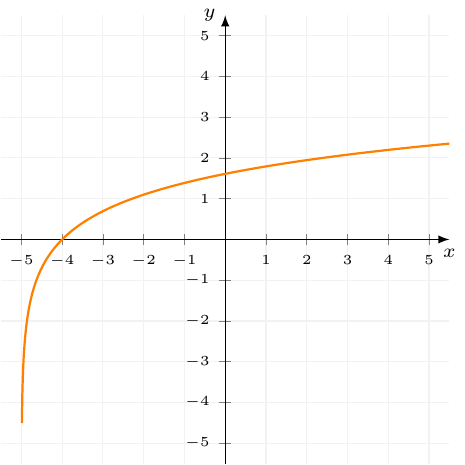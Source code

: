 \documentclass[crop]{standalone}
\usepackage[dvipsnames]{xcolor}
\usepackage{tikz}
\usepackage{pgfplots}
\pgfplotsset{compat=1.18}
\begin{document}
  \begin{tikzpicture}
    \begin{axis}[%
      axis x line=center,axis y line=center,
      unit vector ratio={1 1},
      xlabel={\scriptsize$x$},ylabel={\scriptsize$y$},
      xlabel style={below},ylabel style={left},
      xmin=-5.5,xmax=5.5,
      xtick={-5,-4,-3,-2,-1,0,1,2,3,4,5},
      xticklabels={\tiny$-5$,\tiny$-4$,\tiny$-3$,\tiny$-2$,\tiny$-1$,\tiny$0$,\tiny$1$,\tiny$2$,\tiny$3$,\tiny$4$,\tiny$5$},
      ymin=-5.5,ymax=5.5,
      ytick={-5,-4,-3,-2,-1,0,1,2,3,4,5},
      yticklabels={\tiny$-5$,\tiny$-4$,\tiny$-3$,\tiny$-2$,\tiny$-1$,\tiny$0$,\tiny$1$,\tiny$2$,\tiny$3$,\tiny$4$,\tiny$5$},
      axis line style={-latex},
      major grid style={gray!10},
      grid=major,
      declare function={
        f(\x) = ln(\x+5);
      }
    ]%
      \addplot[%
        mark=none,
        domain=-5.0:6,
        color=orange,
        thick,
        samples=1000
      ] {f(x)};
    \end{axis}
  \end{tikzpicture}%
\end{document}
